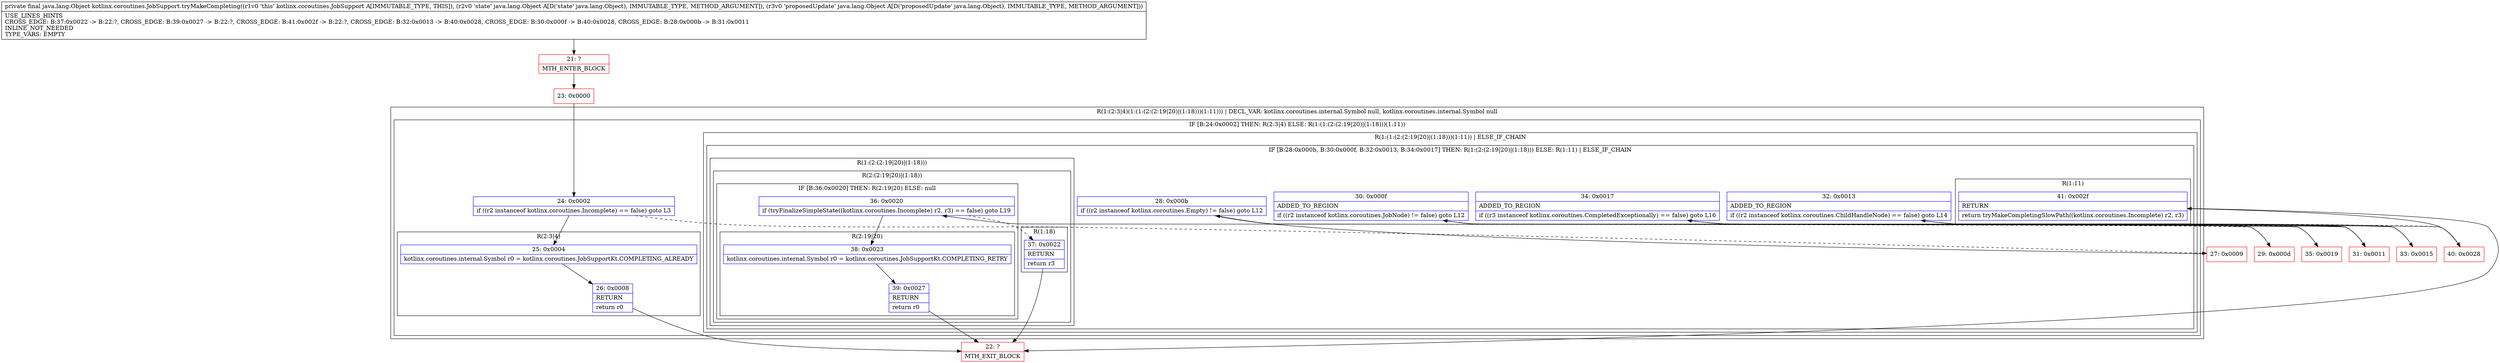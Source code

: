 digraph "CFG forkotlinx.coroutines.JobSupport.tryMakeCompleting(Ljava\/lang\/Object;Ljava\/lang\/Object;)Ljava\/lang\/Object;" {
subgraph cluster_Region_1134565686 {
label = "R(1:(2:3|4)(1:(1:(2:(2:19|20)|(1:18)))(1:11))) | DECL_VAR: kotlinx.coroutines.internal.Symbol null, kotlinx.coroutines.internal.Symbol null\l";
node [shape=record,color=blue];
subgraph cluster_IfRegion_1014155074 {
label = "IF [B:24:0x0002] THEN: R(2:3|4) ELSE: R(1:(1:(2:(2:19|20)|(1:18)))(1:11))";
node [shape=record,color=blue];
Node_24 [shape=record,label="{24\:\ 0x0002|if ((r2 instanceof kotlinx.coroutines.Incomplete) == false) goto L3\l}"];
subgraph cluster_Region_481321379 {
label = "R(2:3|4)";
node [shape=record,color=blue];
Node_25 [shape=record,label="{25\:\ 0x0004|kotlinx.coroutines.internal.Symbol r0 = kotlinx.coroutines.JobSupportKt.COMPLETING_ALREADY\l}"];
Node_26 [shape=record,label="{26\:\ 0x0008|RETURN\l|return r0\l}"];
}
subgraph cluster_Region_1396405895 {
label = "R(1:(1:(2:(2:19|20)|(1:18)))(1:11)) | ELSE_IF_CHAIN\l";
node [shape=record,color=blue];
subgraph cluster_IfRegion_544188388 {
label = "IF [B:28:0x000b, B:30:0x000f, B:32:0x0013, B:34:0x0017] THEN: R(1:(2:(2:19|20)|(1:18))) ELSE: R(1:11) | ELSE_IF_CHAIN\l";
node [shape=record,color=blue];
Node_28 [shape=record,label="{28\:\ 0x000b|if ((r2 instanceof kotlinx.coroutines.Empty) != false) goto L12\l}"];
Node_30 [shape=record,label="{30\:\ 0x000f|ADDED_TO_REGION\l|if ((r2 instanceof kotlinx.coroutines.JobNode) != false) goto L12\l}"];
Node_32 [shape=record,label="{32\:\ 0x0013|ADDED_TO_REGION\l|if ((r2 instanceof kotlinx.coroutines.ChildHandleNode) == false) goto L14\l}"];
Node_34 [shape=record,label="{34\:\ 0x0017|ADDED_TO_REGION\l|if ((r3 instanceof kotlinx.coroutines.CompletedExceptionally) == false) goto L16\l}"];
subgraph cluster_Region_1673884534 {
label = "R(1:(2:(2:19|20)|(1:18)))";
node [shape=record,color=blue];
subgraph cluster_Region_1235738779 {
label = "R(2:(2:19|20)|(1:18))";
node [shape=record,color=blue];
subgraph cluster_IfRegion_1092626534 {
label = "IF [B:36:0x0020] THEN: R(2:19|20) ELSE: null";
node [shape=record,color=blue];
Node_36 [shape=record,label="{36\:\ 0x0020|if (tryFinalizeSimpleState((kotlinx.coroutines.Incomplete) r2, r3) == false) goto L19\l}"];
subgraph cluster_Region_774995962 {
label = "R(2:19|20)";
node [shape=record,color=blue];
Node_38 [shape=record,label="{38\:\ 0x0023|kotlinx.coroutines.internal.Symbol r0 = kotlinx.coroutines.JobSupportKt.COMPLETING_RETRY\l}"];
Node_39 [shape=record,label="{39\:\ 0x0027|RETURN\l|return r0\l}"];
}
}
subgraph cluster_Region_481163041 {
label = "R(1:18)";
node [shape=record,color=blue];
Node_37 [shape=record,label="{37\:\ 0x0022|RETURN\l|return r3\l}"];
}
}
}
subgraph cluster_Region_1421572353 {
label = "R(1:11)";
node [shape=record,color=blue];
Node_41 [shape=record,label="{41\:\ 0x002f|RETURN\l|return tryMakeCompletingSlowPath((kotlinx.coroutines.Incomplete) r2, r3)\l}"];
}
}
}
}
}
Node_21 [shape=record,color=red,label="{21\:\ ?|MTH_ENTER_BLOCK\l}"];
Node_23 [shape=record,color=red,label="{23\:\ 0x0000}"];
Node_22 [shape=record,color=red,label="{22\:\ ?|MTH_EXIT_BLOCK\l}"];
Node_27 [shape=record,color=red,label="{27\:\ 0x0009}"];
Node_29 [shape=record,color=red,label="{29\:\ 0x000d}"];
Node_40 [shape=record,color=red,label="{40\:\ 0x0028}"];
Node_31 [shape=record,color=red,label="{31\:\ 0x0011}"];
Node_33 [shape=record,color=red,label="{33\:\ 0x0015}"];
Node_35 [shape=record,color=red,label="{35\:\ 0x0019}"];
MethodNode[shape=record,label="{private final java.lang.Object kotlinx.coroutines.JobSupport.tryMakeCompleting((r1v0 'this' kotlinx.coroutines.JobSupport A[IMMUTABLE_TYPE, THIS]), (r2v0 'state' java.lang.Object A[D('state' java.lang.Object), IMMUTABLE_TYPE, METHOD_ARGUMENT]), (r3v0 'proposedUpdate' java.lang.Object A[D('proposedUpdate' java.lang.Object), IMMUTABLE_TYPE, METHOD_ARGUMENT]))  | USE_LINES_HINTS\lCROSS_EDGE: B:37:0x0022 \-\> B:22:?, CROSS_EDGE: B:39:0x0027 \-\> B:22:?, CROSS_EDGE: B:41:0x002f \-\> B:22:?, CROSS_EDGE: B:32:0x0013 \-\> B:40:0x0028, CROSS_EDGE: B:30:0x000f \-\> B:40:0x0028, CROSS_EDGE: B:28:0x000b \-\> B:31:0x0011\lINLINE_NOT_NEEDED\lTYPE_VARS: EMPTY\l}"];
MethodNode -> Node_21;Node_24 -> Node_25;
Node_24 -> Node_27[style=dashed];
Node_25 -> Node_26;
Node_26 -> Node_22;
Node_28 -> Node_29[style=dashed];
Node_28 -> Node_31;
Node_30 -> Node_31;
Node_30 -> Node_40[style=dashed];
Node_32 -> Node_33;
Node_32 -> Node_40[style=dashed];
Node_34 -> Node_35;
Node_34 -> Node_40[style=dashed];
Node_36 -> Node_37[style=dashed];
Node_36 -> Node_38;
Node_38 -> Node_39;
Node_39 -> Node_22;
Node_37 -> Node_22;
Node_41 -> Node_22;
Node_21 -> Node_23;
Node_23 -> Node_24;
Node_27 -> Node_28;
Node_29 -> Node_30;
Node_40 -> Node_41;
Node_31 -> Node_32;
Node_33 -> Node_34;
Node_35 -> Node_36;
}


